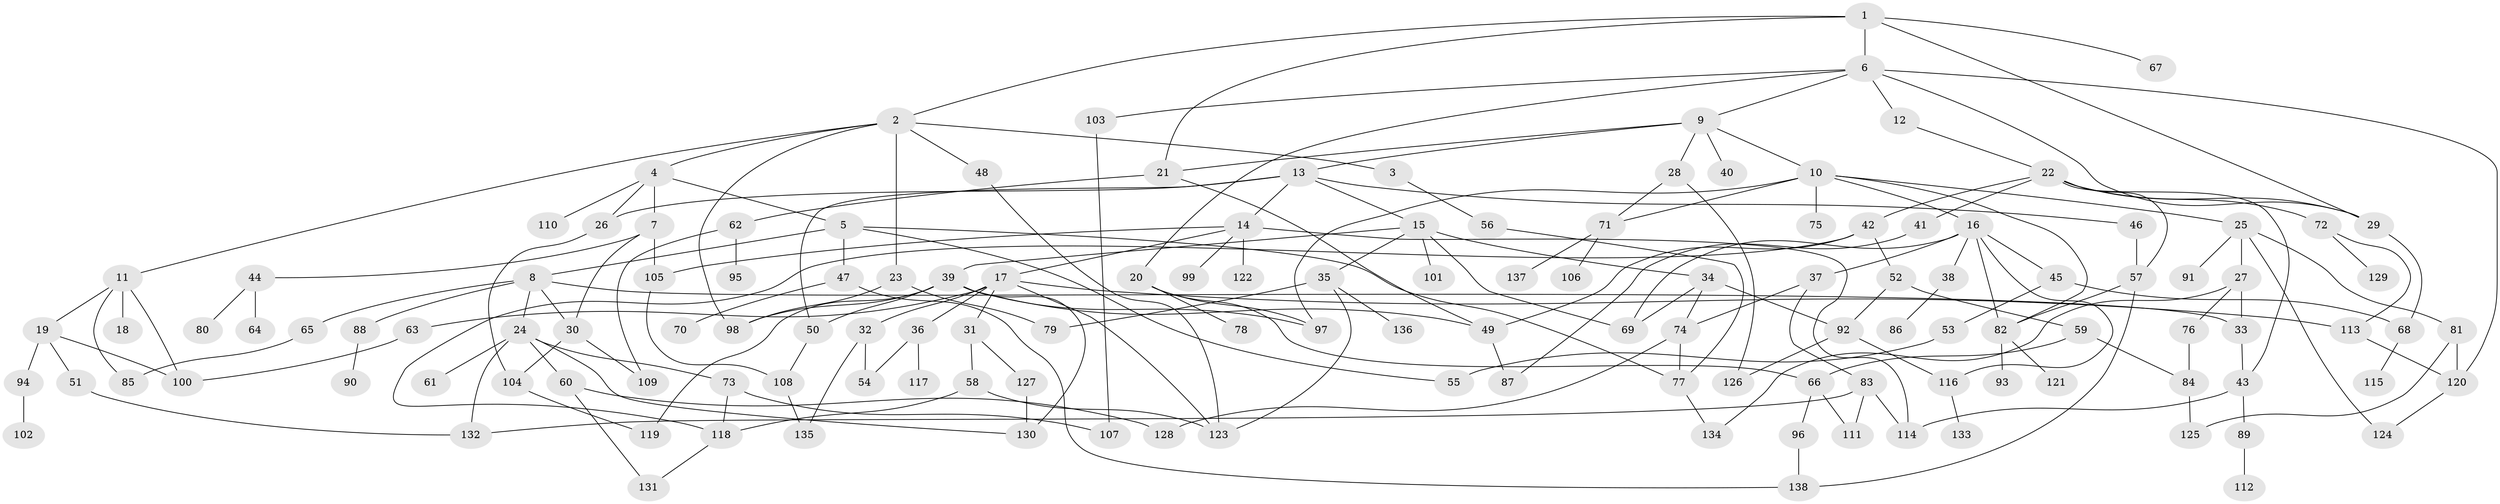 // coarse degree distribution, {7: 0.07272727272727272, 9: 0.05454545454545454, 4: 0.09090909090909091, 15: 0.03636363636363636, 5: 0.03636363636363636, 6: 0.03636363636363636, 8: 0.01818181818181818, 1: 0.2727272727272727, 3: 0.18181818181818182, 12: 0.01818181818181818, 2: 0.18181818181818182}
// Generated by graph-tools (version 1.1) at 2025/17/03/04/25 18:17:06]
// undirected, 138 vertices, 202 edges
graph export_dot {
graph [start="1"]
  node [color=gray90,style=filled];
  1;
  2;
  3;
  4;
  5;
  6;
  7;
  8;
  9;
  10;
  11;
  12;
  13;
  14;
  15;
  16;
  17;
  18;
  19;
  20;
  21;
  22;
  23;
  24;
  25;
  26;
  27;
  28;
  29;
  30;
  31;
  32;
  33;
  34;
  35;
  36;
  37;
  38;
  39;
  40;
  41;
  42;
  43;
  44;
  45;
  46;
  47;
  48;
  49;
  50;
  51;
  52;
  53;
  54;
  55;
  56;
  57;
  58;
  59;
  60;
  61;
  62;
  63;
  64;
  65;
  66;
  67;
  68;
  69;
  70;
  71;
  72;
  73;
  74;
  75;
  76;
  77;
  78;
  79;
  80;
  81;
  82;
  83;
  84;
  85;
  86;
  87;
  88;
  89;
  90;
  91;
  92;
  93;
  94;
  95;
  96;
  97;
  98;
  99;
  100;
  101;
  102;
  103;
  104;
  105;
  106;
  107;
  108;
  109;
  110;
  111;
  112;
  113;
  114;
  115;
  116;
  117;
  118;
  119;
  120;
  121;
  122;
  123;
  124;
  125;
  126;
  127;
  128;
  129;
  130;
  131;
  132;
  133;
  134;
  135;
  136;
  137;
  138;
  1 -- 2;
  1 -- 6;
  1 -- 67;
  1 -- 21;
  1 -- 29;
  2 -- 3;
  2 -- 4;
  2 -- 11;
  2 -- 23;
  2 -- 48;
  2 -- 98;
  3 -- 56;
  4 -- 5;
  4 -- 7;
  4 -- 26;
  4 -- 110;
  5 -- 8;
  5 -- 47;
  5 -- 55;
  5 -- 77;
  6 -- 9;
  6 -- 12;
  6 -- 20;
  6 -- 103;
  6 -- 29;
  6 -- 120;
  7 -- 30;
  7 -- 44;
  7 -- 105;
  8 -- 24;
  8 -- 33;
  8 -- 65;
  8 -- 88;
  8 -- 30;
  9 -- 10;
  9 -- 13;
  9 -- 21;
  9 -- 28;
  9 -- 40;
  10 -- 16;
  10 -- 25;
  10 -- 71;
  10 -- 75;
  10 -- 82;
  10 -- 97;
  11 -- 18;
  11 -- 19;
  11 -- 100;
  11 -- 85;
  12 -- 22;
  13 -- 14;
  13 -- 15;
  13 -- 46;
  13 -- 50;
  13 -- 26;
  14 -- 17;
  14 -- 99;
  14 -- 105;
  14 -- 114;
  14 -- 122;
  15 -- 34;
  15 -- 35;
  15 -- 39;
  15 -- 69;
  15 -- 101;
  16 -- 37;
  16 -- 38;
  16 -- 45;
  16 -- 116;
  16 -- 82;
  16 -- 69;
  17 -- 31;
  17 -- 32;
  17 -- 36;
  17 -- 63;
  17 -- 113;
  17 -- 123;
  19 -- 51;
  19 -- 94;
  19 -- 100;
  20 -- 78;
  20 -- 97;
  20 -- 66;
  21 -- 62;
  21 -- 49;
  22 -- 29;
  22 -- 41;
  22 -- 42;
  22 -- 43;
  22 -- 57;
  22 -- 72;
  23 -- 79;
  23 -- 98;
  24 -- 60;
  24 -- 61;
  24 -- 73;
  24 -- 132;
  24 -- 130;
  25 -- 27;
  25 -- 81;
  25 -- 91;
  25 -- 124;
  26 -- 104;
  27 -- 76;
  27 -- 134;
  27 -- 33;
  28 -- 71;
  28 -- 126;
  29 -- 68;
  30 -- 104;
  30 -- 109;
  31 -- 58;
  31 -- 127;
  32 -- 135;
  32 -- 54;
  33 -- 43;
  34 -- 74;
  34 -- 69;
  34 -- 92;
  35 -- 136;
  35 -- 123;
  35 -- 79;
  36 -- 54;
  36 -- 117;
  37 -- 83;
  37 -- 74;
  38 -- 86;
  39 -- 50;
  39 -- 98;
  39 -- 119;
  39 -- 130;
  39 -- 97;
  39 -- 49;
  41 -- 87;
  42 -- 49;
  42 -- 52;
  42 -- 118;
  43 -- 89;
  43 -- 114;
  44 -- 64;
  44 -- 80;
  45 -- 53;
  45 -- 68;
  46 -- 57;
  47 -- 70;
  47 -- 138;
  48 -- 123;
  49 -- 87;
  50 -- 108;
  51 -- 132;
  52 -- 59;
  52 -- 92;
  53 -- 55;
  56 -- 77;
  57 -- 82;
  57 -- 138;
  58 -- 118;
  58 -- 123;
  59 -- 66;
  59 -- 84;
  60 -- 131;
  60 -- 128;
  62 -- 95;
  62 -- 109;
  63 -- 100;
  65 -- 85;
  66 -- 96;
  66 -- 111;
  68 -- 115;
  71 -- 106;
  71 -- 137;
  72 -- 129;
  72 -- 113;
  73 -- 107;
  73 -- 118;
  74 -- 128;
  74 -- 77;
  76 -- 84;
  77 -- 134;
  81 -- 120;
  81 -- 125;
  82 -- 93;
  82 -- 121;
  83 -- 111;
  83 -- 132;
  83 -- 114;
  84 -- 125;
  88 -- 90;
  89 -- 112;
  92 -- 126;
  92 -- 116;
  94 -- 102;
  96 -- 138;
  103 -- 107;
  104 -- 119;
  105 -- 108;
  108 -- 135;
  113 -- 120;
  116 -- 133;
  118 -- 131;
  120 -- 124;
  127 -- 130;
}
